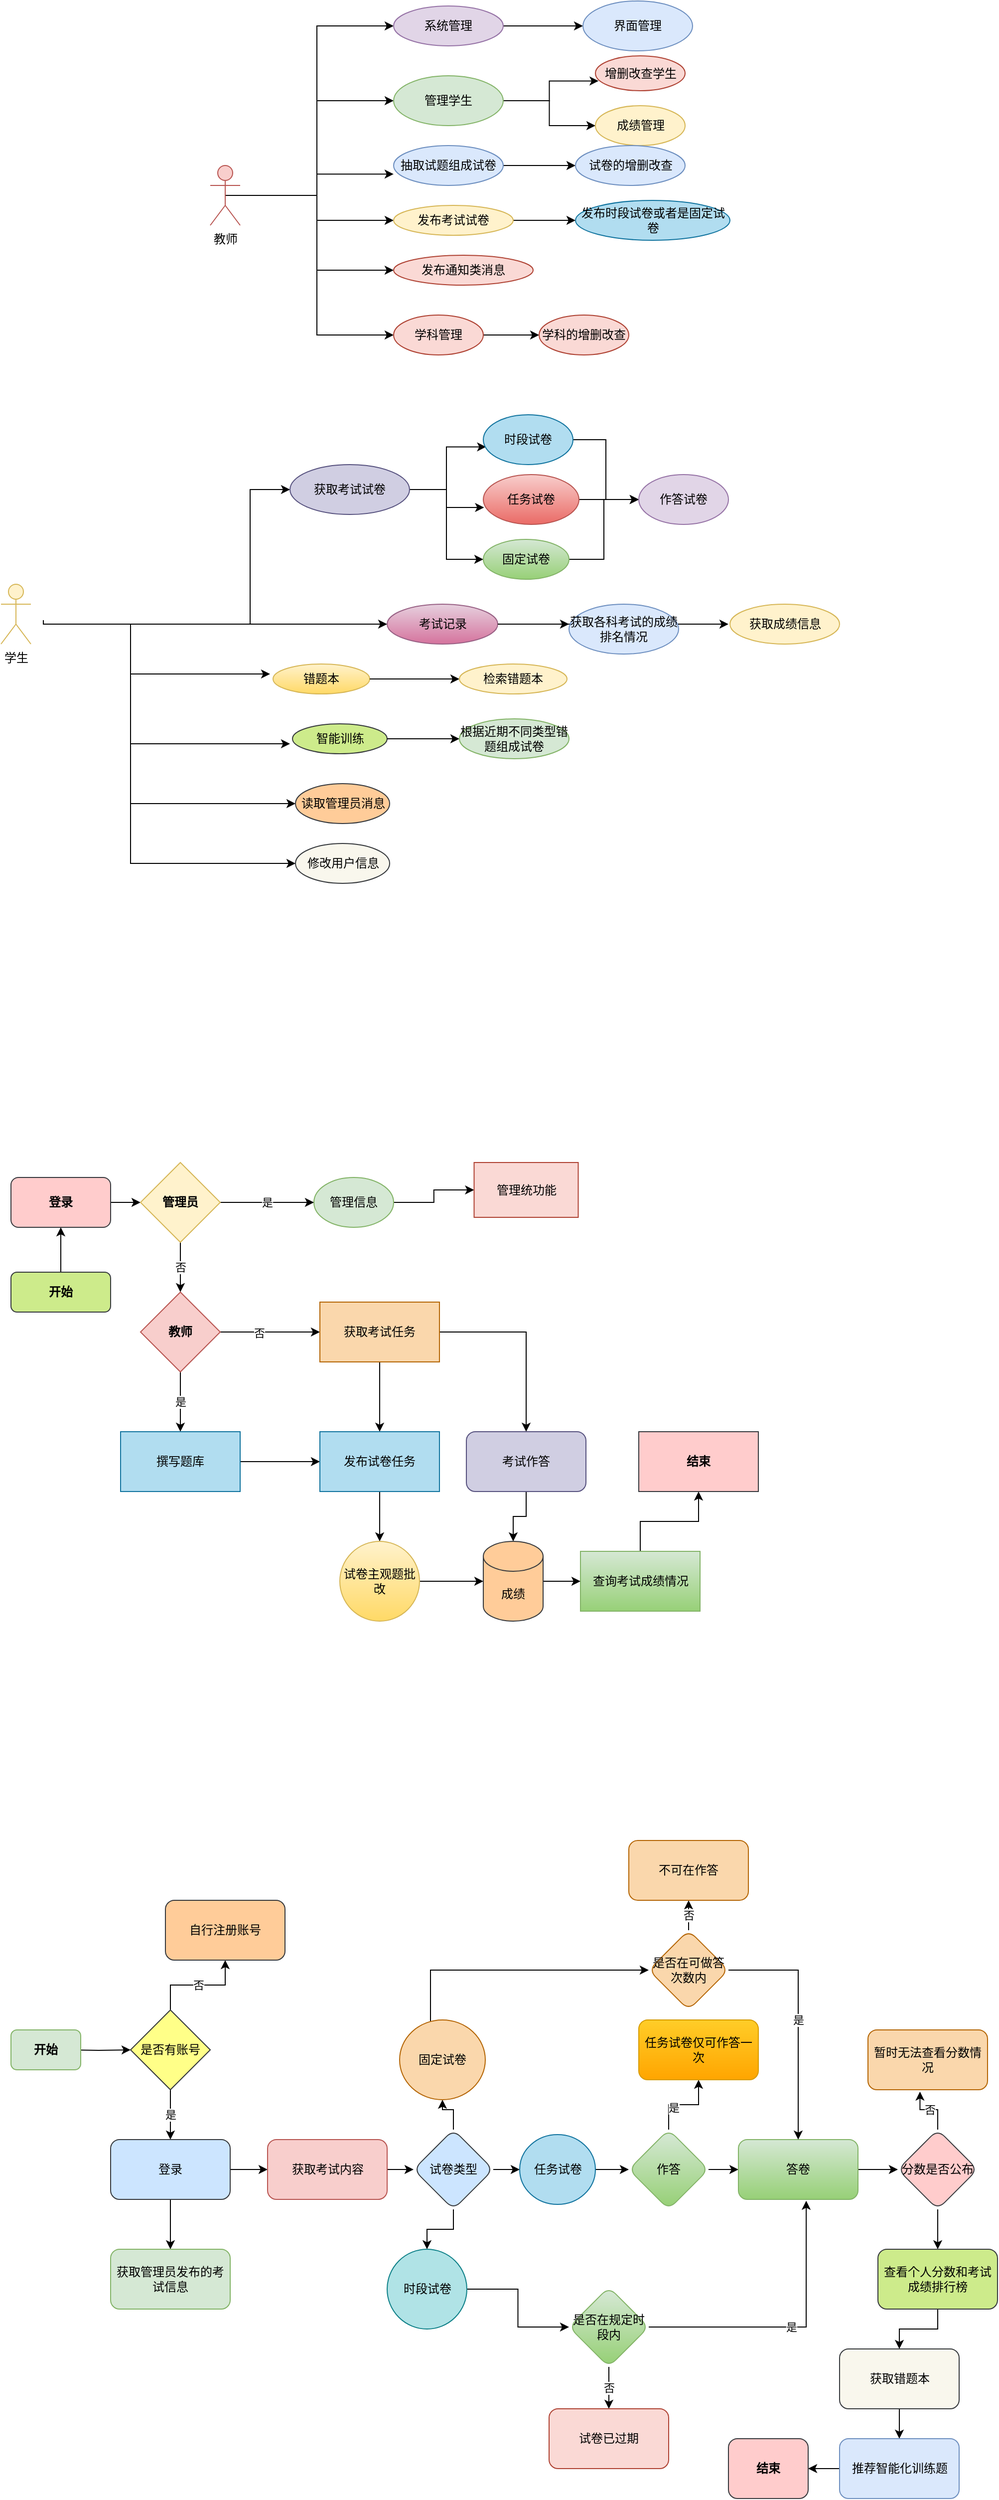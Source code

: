 <mxfile version="21.0.8" type="github">
  <diagram name="第 1 页" id="-xCAmt3GZVza_Lq7m_Li">
    <mxGraphModel dx="1235" dy="731" grid="1" gridSize="10" guides="1" tooltips="1" connect="1" arrows="1" fold="1" page="1" pageScale="1" pageWidth="827" pageHeight="1169" math="0" shadow="0">
      <root>
        <mxCell id="0" />
        <mxCell id="1" parent="0" />
        <mxCell id="wJusNzU9xoTJ1JT3j_27-7" style="edgeStyle=orthogonalEdgeStyle;rounded=0;orthogonalLoop=1;jettySize=auto;html=1;exitX=0.5;exitY=0.5;exitDx=0;exitDy=0;exitPerimeter=0;entryX=0;entryY=0.5;entryDx=0;entryDy=0;" parent="1" source="wJusNzU9xoTJ1JT3j_27-1" target="wJusNzU9xoTJ1JT3j_27-6" edge="1">
          <mxGeometry relative="1" as="geometry" />
        </mxCell>
        <mxCell id="wJusNzU9xoTJ1JT3j_27-9" style="edgeStyle=orthogonalEdgeStyle;rounded=0;orthogonalLoop=1;jettySize=auto;html=1;exitX=0.5;exitY=0.5;exitDx=0;exitDy=0;exitPerimeter=0;entryX=0;entryY=0.715;entryDx=0;entryDy=0;entryPerimeter=0;" parent="1" source="wJusNzU9xoTJ1JT3j_27-1" target="wJusNzU9xoTJ1JT3j_27-8" edge="1">
          <mxGeometry relative="1" as="geometry" />
        </mxCell>
        <mxCell id="wJusNzU9xoTJ1JT3j_27-11" style="edgeStyle=orthogonalEdgeStyle;rounded=0;orthogonalLoop=1;jettySize=auto;html=1;exitX=0.5;exitY=0.5;exitDx=0;exitDy=0;exitPerimeter=0;" parent="1" source="wJusNzU9xoTJ1JT3j_27-1" target="wJusNzU9xoTJ1JT3j_27-10" edge="1">
          <mxGeometry relative="1" as="geometry" />
        </mxCell>
        <mxCell id="wJusNzU9xoTJ1JT3j_27-13" style="edgeStyle=orthogonalEdgeStyle;rounded=0;orthogonalLoop=1;jettySize=auto;html=1;exitX=0.5;exitY=0.5;exitDx=0;exitDy=0;exitPerimeter=0;entryX=0;entryY=0.5;entryDx=0;entryDy=0;" parent="1" source="wJusNzU9xoTJ1JT3j_27-1" target="wJusNzU9xoTJ1JT3j_27-12" edge="1">
          <mxGeometry relative="1" as="geometry" />
        </mxCell>
        <mxCell id="wJusNzU9xoTJ1JT3j_27-24" style="edgeStyle=orthogonalEdgeStyle;rounded=0;orthogonalLoop=1;jettySize=auto;html=1;exitX=0.5;exitY=0.5;exitDx=0;exitDy=0;exitPerimeter=0;entryX=0;entryY=0.5;entryDx=0;entryDy=0;" parent="1" source="wJusNzU9xoTJ1JT3j_27-1" target="wJusNzU9xoTJ1JT3j_27-23" edge="1">
          <mxGeometry relative="1" as="geometry" />
        </mxCell>
        <mxCell id="wJusNzU9xoTJ1JT3j_27-29" style="edgeStyle=orthogonalEdgeStyle;rounded=0;orthogonalLoop=1;jettySize=auto;html=1;exitX=0.5;exitY=0.5;exitDx=0;exitDy=0;exitPerimeter=0;entryX=0;entryY=0.5;entryDx=0;entryDy=0;" parent="1" source="wJusNzU9xoTJ1JT3j_27-1" target="wJusNzU9xoTJ1JT3j_27-28" edge="1">
          <mxGeometry relative="1" as="geometry" />
        </mxCell>
        <mxCell id="wJusNzU9xoTJ1JT3j_27-1" value="教师" style="shape=umlActor;verticalLabelPosition=bottom;verticalAlign=top;html=1;outlineConnect=0;fillColor=#f8cecc;strokeColor=#b85450;" parent="1" vertex="1">
          <mxGeometry x="230" y="210" width="30" height="60" as="geometry" />
        </mxCell>
        <mxCell id="wJusNzU9xoTJ1JT3j_27-33" style="edgeStyle=orthogonalEdgeStyle;rounded=0;orthogonalLoop=1;jettySize=auto;html=1;exitX=0.75;exitY=0.1;exitDx=0;exitDy=0;exitPerimeter=0;" parent="1" target="wJusNzU9xoTJ1JT3j_27-32" edge="1">
          <mxGeometry relative="1" as="geometry">
            <mxPoint x="62.5" y="666" as="sourcePoint" />
            <Array as="points">
              <mxPoint x="63" y="670" />
              <mxPoint x="270" y="670" />
              <mxPoint x="270" y="535" />
            </Array>
          </mxGeometry>
        </mxCell>
        <mxCell id="wJusNzU9xoTJ1JT3j_27-47" style="edgeStyle=orthogonalEdgeStyle;rounded=0;orthogonalLoop=1;jettySize=auto;html=1;exitX=0.75;exitY=0.1;exitDx=0;exitDy=0;exitPerimeter=0;entryX=0;entryY=0.5;entryDx=0;entryDy=0;" parent="1" target="wJusNzU9xoTJ1JT3j_27-46" edge="1">
          <mxGeometry relative="1" as="geometry">
            <Array as="points">
              <mxPoint x="63" y="670" />
              <mxPoint x="150" y="670" />
              <mxPoint x="150" y="850" />
            </Array>
            <mxPoint x="62.5" y="666" as="sourcePoint" />
          </mxGeometry>
        </mxCell>
        <mxCell id="wJusNzU9xoTJ1JT3j_27-17" style="edgeStyle=orthogonalEdgeStyle;rounded=0;orthogonalLoop=1;jettySize=auto;html=1;exitX=1;exitY=0.5;exitDx=0;exitDy=0;" parent="1" source="wJusNzU9xoTJ1JT3j_27-6" target="wJusNzU9xoTJ1JT3j_27-16" edge="1">
          <mxGeometry relative="1" as="geometry" />
        </mxCell>
        <mxCell id="wJusNzU9xoTJ1JT3j_27-19" style="edgeStyle=orthogonalEdgeStyle;rounded=0;orthogonalLoop=1;jettySize=auto;html=1;exitX=1;exitY=0.5;exitDx=0;exitDy=0;entryX=0.035;entryY=0.72;entryDx=0;entryDy=0;entryPerimeter=0;" parent="1" source="wJusNzU9xoTJ1JT3j_27-6" target="wJusNzU9xoTJ1JT3j_27-18" edge="1">
          <mxGeometry relative="1" as="geometry" />
        </mxCell>
        <mxCell id="wJusNzU9xoTJ1JT3j_27-6" value="管理学生" style="ellipse;whiteSpace=wrap;html=1;fillColor=#d5e8d4;strokeColor=#82b366;" parent="1" vertex="1">
          <mxGeometry x="414" y="120" width="110" height="50" as="geometry" />
        </mxCell>
        <mxCell id="wJusNzU9xoTJ1JT3j_27-27" style="edgeStyle=orthogonalEdgeStyle;rounded=0;orthogonalLoop=1;jettySize=auto;html=1;exitX=1;exitY=0.5;exitDx=0;exitDy=0;entryX=0;entryY=0.5;entryDx=0;entryDy=0;" parent="1" source="wJusNzU9xoTJ1JT3j_27-8" target="wJusNzU9xoTJ1JT3j_27-26" edge="1">
          <mxGeometry relative="1" as="geometry" />
        </mxCell>
        <mxCell id="wJusNzU9xoTJ1JT3j_27-8" value="抽取试题组成试卷" style="ellipse;whiteSpace=wrap;html=1;fillColor=#dae8fc;strokeColor=#6c8ebf;" parent="1" vertex="1">
          <mxGeometry x="414" y="190" width="110" height="40" as="geometry" />
        </mxCell>
        <mxCell id="wJusNzU9xoTJ1JT3j_27-22" style="edgeStyle=orthogonalEdgeStyle;rounded=0;orthogonalLoop=1;jettySize=auto;html=1;exitX=1;exitY=0.5;exitDx=0;exitDy=0;" parent="1" source="wJusNzU9xoTJ1JT3j_27-10" target="wJusNzU9xoTJ1JT3j_27-21" edge="1">
          <mxGeometry relative="1" as="geometry" />
        </mxCell>
        <mxCell id="wJusNzU9xoTJ1JT3j_27-10" value="发布考试试卷" style="ellipse;whiteSpace=wrap;html=1;fillColor=#fff2cc;strokeColor=#d6b656;" parent="1" vertex="1">
          <mxGeometry x="414" y="250" width="120" height="30" as="geometry" />
        </mxCell>
        <mxCell id="wJusNzU9xoTJ1JT3j_27-15" style="edgeStyle=orthogonalEdgeStyle;rounded=0;orthogonalLoop=1;jettySize=auto;html=1;exitX=1;exitY=0.5;exitDx=0;exitDy=0;entryX=0;entryY=0.5;entryDx=0;entryDy=0;" parent="1" source="wJusNzU9xoTJ1JT3j_27-12" target="wJusNzU9xoTJ1JT3j_27-14" edge="1">
          <mxGeometry relative="1" as="geometry" />
        </mxCell>
        <mxCell id="wJusNzU9xoTJ1JT3j_27-12" value="系统管理" style="ellipse;whiteSpace=wrap;html=1;fillColor=#e1d5e7;strokeColor=#9673a6;" parent="1" vertex="1">
          <mxGeometry x="414" y="50" width="110" height="40" as="geometry" />
        </mxCell>
        <mxCell id="wJusNzU9xoTJ1JT3j_27-14" value="界面管理" style="ellipse;whiteSpace=wrap;html=1;fillColor=#dae8fc;strokeColor=#6c8ebf;" parent="1" vertex="1">
          <mxGeometry x="604" y="45" width="110" height="50" as="geometry" />
        </mxCell>
        <mxCell id="wJusNzU9xoTJ1JT3j_27-16" value="成绩管理" style="ellipse;whiteSpace=wrap;html=1;fillColor=#fff2cc;strokeColor=#d6b656;" parent="1" vertex="1">
          <mxGeometry x="616.5" y="150" width="90" height="40" as="geometry" />
        </mxCell>
        <mxCell id="wJusNzU9xoTJ1JT3j_27-18" value="增删改查学生" style="ellipse;whiteSpace=wrap;html=1;fillColor=#fad9d5;strokeColor=#ae4132;" parent="1" vertex="1">
          <mxGeometry x="616.5" y="100" width="90" height="35" as="geometry" />
        </mxCell>
        <mxCell id="wJusNzU9xoTJ1JT3j_27-21" value="发布时段试卷或者是固定试卷" style="ellipse;whiteSpace=wrap;html=1;fillColor=#b1ddf0;strokeColor=#10739e;" parent="1" vertex="1">
          <mxGeometry x="596.5" y="245" width="155" height="40" as="geometry" />
        </mxCell>
        <mxCell id="wJusNzU9xoTJ1JT3j_27-23" value="发布通知类消息" style="ellipse;whiteSpace=wrap;html=1;fillColor=#fad9d5;strokeColor=#ae4132;" parent="1" vertex="1">
          <mxGeometry x="414" y="300" width="140" height="30" as="geometry" />
        </mxCell>
        <mxCell id="wJusNzU9xoTJ1JT3j_27-26" value="试卷的增删改查" style="ellipse;whiteSpace=wrap;html=1;fillColor=#dae8fc;strokeColor=#6c8ebf;" parent="1" vertex="1">
          <mxGeometry x="596.5" y="190" width="110" height="40" as="geometry" />
        </mxCell>
        <mxCell id="wJusNzU9xoTJ1JT3j_27-31" style="edgeStyle=orthogonalEdgeStyle;rounded=0;orthogonalLoop=1;jettySize=auto;html=1;exitX=1;exitY=0.5;exitDx=0;exitDy=0;entryX=0;entryY=0.5;entryDx=0;entryDy=0;" parent="1" source="wJusNzU9xoTJ1JT3j_27-28" target="wJusNzU9xoTJ1JT3j_27-30" edge="1">
          <mxGeometry relative="1" as="geometry" />
        </mxCell>
        <mxCell id="wJusNzU9xoTJ1JT3j_27-28" value="学科管理" style="ellipse;whiteSpace=wrap;html=1;fillColor=#fad9d5;strokeColor=#ae4132;" parent="1" vertex="1">
          <mxGeometry x="414" y="360" width="90" height="40" as="geometry" />
        </mxCell>
        <mxCell id="wJusNzU9xoTJ1JT3j_27-30" value="学科的增删改查" style="ellipse;whiteSpace=wrap;html=1;fillColor=#fad9d5;strokeColor=#ae4132;" parent="1" vertex="1">
          <mxGeometry x="560" y="360" width="90" height="40" as="geometry" />
        </mxCell>
        <mxCell id="R-f7AeW5xme-kYgzX9g4-16" style="edgeStyle=orthogonalEdgeStyle;rounded=0;orthogonalLoop=1;jettySize=auto;html=1;exitX=1;exitY=0.5;exitDx=0;exitDy=0;entryX=0.031;entryY=0.644;entryDx=0;entryDy=0;entryPerimeter=0;" parent="1" source="wJusNzU9xoTJ1JT3j_27-32" target="wJusNzU9xoTJ1JT3j_27-35" edge="1">
          <mxGeometry relative="1" as="geometry" />
        </mxCell>
        <mxCell id="R-f7AeW5xme-kYgzX9g4-17" style="edgeStyle=orthogonalEdgeStyle;rounded=0;orthogonalLoop=1;jettySize=auto;html=1;exitX=1;exitY=0.5;exitDx=0;exitDy=0;entryX=0.008;entryY=0.66;entryDx=0;entryDy=0;entryPerimeter=0;" parent="1" source="wJusNzU9xoTJ1JT3j_27-32" target="wJusNzU9xoTJ1JT3j_27-38" edge="1">
          <mxGeometry relative="1" as="geometry" />
        </mxCell>
        <mxCell id="R-f7AeW5xme-kYgzX9g4-18" style="edgeStyle=orthogonalEdgeStyle;rounded=0;orthogonalLoop=1;jettySize=auto;html=1;exitX=1;exitY=0.5;exitDx=0;exitDy=0;entryX=0;entryY=0.5;entryDx=0;entryDy=0;" parent="1" source="wJusNzU9xoTJ1JT3j_27-32" target="wJusNzU9xoTJ1JT3j_27-37" edge="1">
          <mxGeometry relative="1" as="geometry" />
        </mxCell>
        <mxCell id="wJusNzU9xoTJ1JT3j_27-32" value="获取考试试卷" style="ellipse;whiteSpace=wrap;html=1;fillColor=#d0cee2;strokeColor=#56517e;" parent="1" vertex="1">
          <mxGeometry x="310" y="510" width="120" height="50" as="geometry" />
        </mxCell>
        <mxCell id="R-f7AeW5xme-kYgzX9g4-20" style="edgeStyle=orthogonalEdgeStyle;rounded=0;orthogonalLoop=1;jettySize=auto;html=1;exitX=1;exitY=0.5;exitDx=0;exitDy=0;entryX=0;entryY=0.5;entryDx=0;entryDy=0;" parent="1" source="wJusNzU9xoTJ1JT3j_27-35" target="R-f7AeW5xme-kYgzX9g4-19" edge="1">
          <mxGeometry relative="1" as="geometry" />
        </mxCell>
        <mxCell id="wJusNzU9xoTJ1JT3j_27-35" value="时段试卷" style="ellipse;whiteSpace=wrap;html=1;fillColor=#b1ddf0;strokeColor=#10739e;" parent="1" vertex="1">
          <mxGeometry x="504" y="460" width="90" height="50" as="geometry" />
        </mxCell>
        <mxCell id="R-f7AeW5xme-kYgzX9g4-22" style="edgeStyle=orthogonalEdgeStyle;rounded=0;orthogonalLoop=1;jettySize=auto;html=1;exitX=1;exitY=0.5;exitDx=0;exitDy=0;entryX=0;entryY=0.5;entryDx=0;entryDy=0;" parent="1" source="wJusNzU9xoTJ1JT3j_27-37" target="R-f7AeW5xme-kYgzX9g4-19" edge="1">
          <mxGeometry relative="1" as="geometry" />
        </mxCell>
        <mxCell id="wJusNzU9xoTJ1JT3j_27-37" value="固定试卷" style="ellipse;whiteSpace=wrap;html=1;fillColor=#d5e8d4;gradientColor=#97d077;strokeColor=#82b366;" parent="1" vertex="1">
          <mxGeometry x="504" y="585" width="86" height="40" as="geometry" />
        </mxCell>
        <mxCell id="R-f7AeW5xme-kYgzX9g4-21" style="edgeStyle=orthogonalEdgeStyle;rounded=0;orthogonalLoop=1;jettySize=auto;html=1;exitX=1;exitY=0.5;exitDx=0;exitDy=0;entryX=0;entryY=0.5;entryDx=0;entryDy=0;" parent="1" source="wJusNzU9xoTJ1JT3j_27-38" target="R-f7AeW5xme-kYgzX9g4-19" edge="1">
          <mxGeometry relative="1" as="geometry" />
        </mxCell>
        <mxCell id="wJusNzU9xoTJ1JT3j_27-38" value="任务试卷" style="ellipse;whiteSpace=wrap;html=1;fillColor=#f8cecc;gradientColor=#ea6b66;strokeColor=#b85450;" parent="1" vertex="1">
          <mxGeometry x="504" y="520" width="96" height="50" as="geometry" />
        </mxCell>
        <mxCell id="R-f7AeW5xme-kYgzX9g4-23" style="edgeStyle=orthogonalEdgeStyle;rounded=0;orthogonalLoop=1;jettySize=auto;html=1;exitX=1;exitY=0.5;exitDx=0;exitDy=0;" parent="1" source="wJusNzU9xoTJ1JT3j_27-40" edge="1">
          <mxGeometry relative="1" as="geometry">
            <mxPoint x="750" y="670" as="targetPoint" />
          </mxGeometry>
        </mxCell>
        <mxCell id="wJusNzU9xoTJ1JT3j_27-40" value="考试记录" style="ellipse;whiteSpace=wrap;html=1;fillColor=#e6d0de;gradientColor=#d5739d;strokeColor=#996185;" parent="1" vertex="1">
          <mxGeometry x="407.5" y="650" width="111" height="40" as="geometry" />
        </mxCell>
        <mxCell id="wJusNzU9xoTJ1JT3j_27-42" value="错题本" style="ellipse;whiteSpace=wrap;html=1;fillColor=#fff2cc;gradientColor=#ffd966;strokeColor=#d6b656;" parent="1" vertex="1">
          <mxGeometry x="293" y="710" width="97" height="30" as="geometry" />
        </mxCell>
        <mxCell id="wJusNzU9xoTJ1JT3j_27-44" value="智能训练" style="ellipse;whiteSpace=wrap;html=1;fillColor=#cdeb8b;strokeColor=#36393d;" parent="1" vertex="1">
          <mxGeometry x="312.5" y="770" width="95" height="30" as="geometry" />
        </mxCell>
        <mxCell id="wJusNzU9xoTJ1JT3j_27-46" value="读取管理员消息" style="ellipse;whiteSpace=wrap;html=1;fillColor=#ffcc99;strokeColor=#36393d;" parent="1" vertex="1">
          <mxGeometry x="315.5" y="830" width="94.5" height="40" as="geometry" />
        </mxCell>
        <mxCell id="wJusNzU9xoTJ1JT3j_27-48" value="修改用户信息" style="ellipse;whiteSpace=wrap;html=1;fillColor=#f9f7ed;strokeColor=#36393d;" parent="1" vertex="1">
          <mxGeometry x="315.5" y="890" width="94.5" height="40" as="geometry" />
        </mxCell>
        <mxCell id="R-f7AeW5xme-kYgzX9g4-1" value="学生" style="shape=umlActor;verticalLabelPosition=bottom;verticalAlign=top;html=1;outlineConnect=0;fillColor=#fff2cc;strokeColor=#d6b656;" parent="1" vertex="1">
          <mxGeometry x="20" y="630" width="30" height="60" as="geometry" />
        </mxCell>
        <mxCell id="R-f7AeW5xme-kYgzX9g4-5" value="" style="endArrow=classic;html=1;rounded=0;entryX=0;entryY=0.5;entryDx=0;entryDy=0;" parent="1" target="wJusNzU9xoTJ1JT3j_27-40" edge="1">
          <mxGeometry width="50" height="50" relative="1" as="geometry">
            <mxPoint x="370" y="670" as="sourcePoint" />
            <mxPoint x="410" y="680" as="targetPoint" />
            <Array as="points">
              <mxPoint x="270" y="670" />
            </Array>
          </mxGeometry>
        </mxCell>
        <mxCell id="R-f7AeW5xme-kYgzX9g4-6" value="" style="endArrow=classic;html=1;rounded=0;entryX=0;entryY=0.5;entryDx=0;entryDy=0;" parent="1" target="wJusNzU9xoTJ1JT3j_27-48" edge="1">
          <mxGeometry width="50" height="50" relative="1" as="geometry">
            <mxPoint x="150" y="850" as="sourcePoint" />
            <mxPoint x="280" y="910" as="targetPoint" />
            <Array as="points">
              <mxPoint x="150" y="910" />
            </Array>
          </mxGeometry>
        </mxCell>
        <mxCell id="R-f7AeW5xme-kYgzX9g4-7" value="" style="endArrow=classic;html=1;rounded=0;" parent="1" edge="1">
          <mxGeometry width="50" height="50" relative="1" as="geometry">
            <mxPoint x="150" y="720" as="sourcePoint" />
            <mxPoint x="290" y="720" as="targetPoint" />
          </mxGeometry>
        </mxCell>
        <mxCell id="R-f7AeW5xme-kYgzX9g4-9" value="" style="endArrow=classic;html=1;rounded=0;" parent="1" edge="1">
          <mxGeometry width="50" height="50" relative="1" as="geometry">
            <mxPoint x="150" y="790" as="sourcePoint" />
            <mxPoint x="310" y="790" as="targetPoint" />
          </mxGeometry>
        </mxCell>
        <mxCell id="R-f7AeW5xme-kYgzX9g4-10" value="" style="endArrow=classic;html=1;rounded=0;exitX=1;exitY=0.5;exitDx=0;exitDy=0;" parent="1" source="wJusNzU9xoTJ1JT3j_27-40" edge="1">
          <mxGeometry width="50" height="50" relative="1" as="geometry">
            <mxPoint x="580" y="700" as="sourcePoint" />
            <mxPoint x="590" y="670" as="targetPoint" />
          </mxGeometry>
        </mxCell>
        <mxCell id="R-f7AeW5xme-kYgzX9g4-11" value="获取各科考试的成绩排名情况" style="ellipse;whiteSpace=wrap;html=1;fillColor=#dae8fc;strokeColor=#6c8ebf;" parent="1" vertex="1">
          <mxGeometry x="590" y="650" width="110" height="50" as="geometry" />
        </mxCell>
        <mxCell id="R-f7AeW5xme-kYgzX9g4-12" value="" style="endArrow=classic;html=1;rounded=0;exitX=1;exitY=0.5;exitDx=0;exitDy=0;" parent="1" source="wJusNzU9xoTJ1JT3j_27-42" edge="1">
          <mxGeometry width="50" height="50" relative="1" as="geometry">
            <mxPoint x="650" y="810" as="sourcePoint" />
            <mxPoint x="480" y="725" as="targetPoint" />
          </mxGeometry>
        </mxCell>
        <mxCell id="R-f7AeW5xme-kYgzX9g4-13" value="检索错题本" style="ellipse;whiteSpace=wrap;html=1;fillColor=#fff2cc;strokeColor=#d6b656;" parent="1" vertex="1">
          <mxGeometry x="480" y="710" width="108" height="30" as="geometry" />
        </mxCell>
        <mxCell id="R-f7AeW5xme-kYgzX9g4-14" value="" style="endArrow=classic;html=1;rounded=0;exitX=1;exitY=0.5;exitDx=0;exitDy=0;" parent="1" source="wJusNzU9xoTJ1JT3j_27-44" edge="1">
          <mxGeometry width="50" height="50" relative="1" as="geometry">
            <mxPoint x="440" y="830" as="sourcePoint" />
            <mxPoint x="480" y="785" as="targetPoint" />
          </mxGeometry>
        </mxCell>
        <mxCell id="R-f7AeW5xme-kYgzX9g4-15" value="根据近期不同类型错题组成试卷" style="ellipse;whiteSpace=wrap;html=1;fillColor=#d5e8d4;strokeColor=#82b366;" parent="1" vertex="1">
          <mxGeometry x="480" y="765" width="110" height="40" as="geometry" />
        </mxCell>
        <mxCell id="R-f7AeW5xme-kYgzX9g4-19" value="作答试卷" style="ellipse;whiteSpace=wrap;html=1;fillColor=#e1d5e7;strokeColor=#9673a6;" parent="1" vertex="1">
          <mxGeometry x="660" y="520" width="90" height="50" as="geometry" />
        </mxCell>
        <mxCell id="R-f7AeW5xme-kYgzX9g4-24" value="获取成绩信息" style="ellipse;whiteSpace=wrap;html=1;fillColor=#fff2cc;strokeColor=#d6b656;" parent="1" vertex="1">
          <mxGeometry x="751.5" y="650" width="110" height="40" as="geometry" />
        </mxCell>
        <mxCell id="R-f7AeW5xme-kYgzX9g4-28" style="edgeStyle=orthogonalEdgeStyle;rounded=0;orthogonalLoop=1;jettySize=auto;html=1;exitX=1;exitY=0.5;exitDx=0;exitDy=0;" parent="1" source="R-f7AeW5xme-kYgzX9g4-25" target="R-f7AeW5xme-kYgzX9g4-27" edge="1">
          <mxGeometry relative="1" as="geometry" />
        </mxCell>
        <mxCell id="R-f7AeW5xme-kYgzX9g4-25" value="&lt;b&gt;登录&lt;/b&gt;" style="rounded=1;whiteSpace=wrap;html=1;fillColor=#ffcccc;strokeColor=#36393d;" parent="1" vertex="1">
          <mxGeometry x="30" y="1225" width="100" height="50" as="geometry" />
        </mxCell>
        <mxCell id="R-f7AeW5xme-kYgzX9g4-37" value="" style="edgeStyle=orthogonalEdgeStyle;rounded=0;orthogonalLoop=1;jettySize=auto;html=1;" parent="1" source="R-f7AeW5xme-kYgzX9g4-26" target="R-f7AeW5xme-kYgzX9g4-36" edge="1">
          <mxGeometry relative="1" as="geometry" />
        </mxCell>
        <mxCell id="R-f7AeW5xme-kYgzX9g4-26" value="管理信息" style="ellipse;whiteSpace=wrap;html=1;fillColor=#d5e8d4;strokeColor=#82b366;" parent="1" vertex="1">
          <mxGeometry x="334" y="1225" width="80" height="50" as="geometry" />
        </mxCell>
        <mxCell id="R-f7AeW5xme-kYgzX9g4-32" value="否" style="edgeStyle=orthogonalEdgeStyle;rounded=0;orthogonalLoop=1;jettySize=auto;html=1;" parent="1" source="R-f7AeW5xme-kYgzX9g4-27" target="R-f7AeW5xme-kYgzX9g4-31" edge="1">
          <mxGeometry relative="1" as="geometry" />
        </mxCell>
        <mxCell id="R-f7AeW5xme-kYgzX9g4-35" value="是" style="edgeStyle=orthogonalEdgeStyle;rounded=0;orthogonalLoop=1;jettySize=auto;html=1;exitX=1;exitY=0.5;exitDx=0;exitDy=0;entryX=0;entryY=0.5;entryDx=0;entryDy=0;" parent="1" source="R-f7AeW5xme-kYgzX9g4-27" target="R-f7AeW5xme-kYgzX9g4-26" edge="1">
          <mxGeometry relative="1" as="geometry" />
        </mxCell>
        <mxCell id="R-f7AeW5xme-kYgzX9g4-27" value="&lt;b&gt;管理员&lt;/b&gt;" style="rhombus;whiteSpace=wrap;html=1;fillColor=#fff2cc;strokeColor=#d6b656;" parent="1" vertex="1">
          <mxGeometry x="160" y="1210" width="80" height="80" as="geometry" />
        </mxCell>
        <mxCell id="R-f7AeW5xme-kYgzX9g4-34" value="" style="edgeStyle=orthogonalEdgeStyle;rounded=0;orthogonalLoop=1;jettySize=auto;html=1;entryX=0;entryY=0.5;entryDx=0;entryDy=0;" parent="1" source="R-f7AeW5xme-kYgzX9g4-31" target="R-f7AeW5xme-kYgzX9g4-41" edge="1">
          <mxGeometry relative="1" as="geometry">
            <mxPoint x="320" y="1410" as="targetPoint" />
          </mxGeometry>
        </mxCell>
        <mxCell id="R-f7AeW5xme-kYgzX9g4-38" value="否" style="edgeLabel;html=1;align=center;verticalAlign=middle;resizable=0;points=[];" parent="R-f7AeW5xme-kYgzX9g4-34" vertex="1" connectable="0">
          <mxGeometry x="-0.235" y="-1" relative="1" as="geometry">
            <mxPoint as="offset" />
          </mxGeometry>
        </mxCell>
        <mxCell id="R-f7AeW5xme-kYgzX9g4-40" value="是" style="edgeStyle=orthogonalEdgeStyle;rounded=0;orthogonalLoop=1;jettySize=auto;html=1;" parent="1" source="R-f7AeW5xme-kYgzX9g4-31" target="R-f7AeW5xme-kYgzX9g4-39" edge="1">
          <mxGeometry relative="1" as="geometry" />
        </mxCell>
        <mxCell id="R-f7AeW5xme-kYgzX9g4-31" value="&lt;b&gt;教师&lt;/b&gt;" style="rhombus;whiteSpace=wrap;html=1;fillColor=#f8cecc;strokeColor=#b85450;" parent="1" vertex="1">
          <mxGeometry x="160" y="1340" width="80" height="80" as="geometry" />
        </mxCell>
        <mxCell id="R-f7AeW5xme-kYgzX9g4-36" value="管理统功能" style="whiteSpace=wrap;html=1;fillColor=#fad9d5;strokeColor=#ae4132;" parent="1" vertex="1">
          <mxGeometry x="494.75" y="1210" width="104.5" height="55" as="geometry" />
        </mxCell>
        <mxCell id="R-f7AeW5xme-kYgzX9g4-45" value="" style="edgeStyle=orthogonalEdgeStyle;rounded=0;orthogonalLoop=1;jettySize=auto;html=1;" parent="1" source="R-f7AeW5xme-kYgzX9g4-39" target="R-f7AeW5xme-kYgzX9g4-44" edge="1">
          <mxGeometry relative="1" as="geometry" />
        </mxCell>
        <mxCell id="R-f7AeW5xme-kYgzX9g4-39" value="撰写题库" style="whiteSpace=wrap;html=1;fillColor=#b1ddf0;strokeColor=#10739e;" parent="1" vertex="1">
          <mxGeometry x="140" y="1480" width="120" height="60" as="geometry" />
        </mxCell>
        <mxCell id="R-f7AeW5xme-kYgzX9g4-46" style="edgeStyle=orthogonalEdgeStyle;rounded=0;orthogonalLoop=1;jettySize=auto;html=1;exitX=0.5;exitY=1;exitDx=0;exitDy=0;entryX=0.5;entryY=0;entryDx=0;entryDy=0;" parent="1" source="R-f7AeW5xme-kYgzX9g4-41" target="R-f7AeW5xme-kYgzX9g4-44" edge="1">
          <mxGeometry relative="1" as="geometry">
            <mxPoint x="350" y="1690" as="targetPoint" />
          </mxGeometry>
        </mxCell>
        <mxCell id="R-f7AeW5xme-kYgzX9g4-49" style="edgeStyle=orthogonalEdgeStyle;rounded=0;orthogonalLoop=1;jettySize=auto;html=1;exitX=1;exitY=0.5;exitDx=0;exitDy=0;entryX=0.5;entryY=0;entryDx=0;entryDy=0;" parent="1" source="R-f7AeW5xme-kYgzX9g4-41" target="R-f7AeW5xme-kYgzX9g4-48" edge="1">
          <mxGeometry relative="1" as="geometry" />
        </mxCell>
        <mxCell id="R-f7AeW5xme-kYgzX9g4-41" value="获取考试任务" style="rounded=0;whiteSpace=wrap;html=1;fillColor=#fad7ac;strokeColor=#b46504;" parent="1" vertex="1">
          <mxGeometry x="340" y="1350" width="120" height="60" as="geometry" />
        </mxCell>
        <mxCell id="3FXvA2bf4K6OVrV32_PR-7" value="" style="edgeStyle=orthogonalEdgeStyle;rounded=0;orthogonalLoop=1;jettySize=auto;html=1;" edge="1" parent="1" source="R-f7AeW5xme-kYgzX9g4-42" target="3FXvA2bf4K6OVrV32_PR-6">
          <mxGeometry relative="1" as="geometry" />
        </mxCell>
        <mxCell id="R-f7AeW5xme-kYgzX9g4-42" value="查询考试成绩情况" style="whiteSpace=wrap;html=1;fillColor=#d5e8d4;strokeColor=#82b366;rounded=0;gradientColor=#97d077;" parent="1" vertex="1">
          <mxGeometry x="601.5" y="1600" width="120" height="60" as="geometry" />
        </mxCell>
        <mxCell id="R-f7AeW5xme-kYgzX9g4-52" value="" style="edgeStyle=orthogonalEdgeStyle;rounded=0;orthogonalLoop=1;jettySize=auto;html=1;" parent="1" source="R-f7AeW5xme-kYgzX9g4-44" target="R-f7AeW5xme-kYgzX9g4-51" edge="1">
          <mxGeometry relative="1" as="geometry" />
        </mxCell>
        <mxCell id="R-f7AeW5xme-kYgzX9g4-44" value="发布试卷任务" style="whiteSpace=wrap;html=1;fillColor=#b1ddf0;strokeColor=#10739e;" parent="1" vertex="1">
          <mxGeometry x="340" y="1480" width="120" height="60" as="geometry" />
        </mxCell>
        <mxCell id="R-f7AeW5xme-kYgzX9g4-57" style="edgeStyle=orthogonalEdgeStyle;rounded=0;orthogonalLoop=1;jettySize=auto;html=1;exitX=0.5;exitY=1;exitDx=0;exitDy=0;" parent="1" source="R-f7AeW5xme-kYgzX9g4-48" target="R-f7AeW5xme-kYgzX9g4-53" edge="1">
          <mxGeometry relative="1" as="geometry" />
        </mxCell>
        <mxCell id="R-f7AeW5xme-kYgzX9g4-48" value="考试作答" style="rounded=1;whiteSpace=wrap;html=1;fillColor=#d0cee2;strokeColor=#56517e;" parent="1" vertex="1">
          <mxGeometry x="487" y="1480" width="120" height="60" as="geometry" />
        </mxCell>
        <mxCell id="R-f7AeW5xme-kYgzX9g4-54" style="edgeStyle=orthogonalEdgeStyle;rounded=0;orthogonalLoop=1;jettySize=auto;html=1;exitX=1;exitY=0.5;exitDx=0;exitDy=0;" parent="1" source="R-f7AeW5xme-kYgzX9g4-51" target="R-f7AeW5xme-kYgzX9g4-53" edge="1">
          <mxGeometry relative="1" as="geometry" />
        </mxCell>
        <mxCell id="R-f7AeW5xme-kYgzX9g4-51" value="试卷主观题批改" style="ellipse;whiteSpace=wrap;html=1;fillColor=#fff2cc;strokeColor=#d6b656;gradientColor=#ffd966;" parent="1" vertex="1">
          <mxGeometry x="360" y="1590" width="80" height="80" as="geometry" />
        </mxCell>
        <mxCell id="R-f7AeW5xme-kYgzX9g4-55" style="edgeStyle=orthogonalEdgeStyle;rounded=0;orthogonalLoop=1;jettySize=auto;html=1;exitX=1;exitY=0.5;exitDx=0;exitDy=0;exitPerimeter=0;" parent="1" source="R-f7AeW5xme-kYgzX9g4-53" target="R-f7AeW5xme-kYgzX9g4-42" edge="1">
          <mxGeometry relative="1" as="geometry" />
        </mxCell>
        <mxCell id="R-f7AeW5xme-kYgzX9g4-53" value="成绩" style="shape=cylinder3;whiteSpace=wrap;html=1;boundedLbl=1;backgroundOutline=1;size=15;fillColor=#ffcc99;strokeColor=#36393d;" parent="1" vertex="1">
          <mxGeometry x="504" y="1590" width="60" height="80" as="geometry" />
        </mxCell>
        <mxCell id="R-f7AeW5xme-kYgzX9g4-60" style="edgeStyle=orthogonalEdgeStyle;rounded=0;orthogonalLoop=1;jettySize=auto;html=1;exitX=0.5;exitY=0.5;exitDx=0;exitDy=0;exitPerimeter=0;entryX=0;entryY=0.5;entryDx=0;entryDy=0;" parent="1" target="R-f7AeW5xme-kYgzX9g4-59" edge="1">
          <mxGeometry relative="1" as="geometry">
            <mxPoint x="85" y="2100" as="sourcePoint" />
          </mxGeometry>
        </mxCell>
        <mxCell id="R-f7AeW5xme-kYgzX9g4-63" value="否" style="edgeStyle=orthogonalEdgeStyle;rounded=0;orthogonalLoop=1;jettySize=auto;html=1;exitX=0.5;exitY=0;exitDx=0;exitDy=0;entryX=0.5;entryY=1;entryDx=0;entryDy=0;" parent="1" source="R-f7AeW5xme-kYgzX9g4-59" target="R-f7AeW5xme-kYgzX9g4-61" edge="1">
          <mxGeometry relative="1" as="geometry" />
        </mxCell>
        <mxCell id="R-f7AeW5xme-kYgzX9g4-65" value="是" style="edgeStyle=orthogonalEdgeStyle;rounded=0;orthogonalLoop=1;jettySize=auto;html=1;" parent="1" source="R-f7AeW5xme-kYgzX9g4-59" target="R-f7AeW5xme-kYgzX9g4-64" edge="1">
          <mxGeometry relative="1" as="geometry" />
        </mxCell>
        <mxCell id="R-f7AeW5xme-kYgzX9g4-59" value="是否有账号" style="rhombus;whiteSpace=wrap;html=1;fillColor=#ffff88;strokeColor=#36393d;" parent="1" vertex="1">
          <mxGeometry x="150" y="2060" width="80" height="80" as="geometry" />
        </mxCell>
        <mxCell id="R-f7AeW5xme-kYgzX9g4-61" value="自行注册账号" style="rounded=1;whiteSpace=wrap;html=1;fillColor=#ffcc99;strokeColor=#36393d;" parent="1" vertex="1">
          <mxGeometry x="185" y="1950" width="120" height="60" as="geometry" />
        </mxCell>
        <mxCell id="R-f7AeW5xme-kYgzX9g4-67" value="" style="edgeStyle=orthogonalEdgeStyle;rounded=0;orthogonalLoop=1;jettySize=auto;html=1;" parent="1" source="R-f7AeW5xme-kYgzX9g4-64" target="R-f7AeW5xme-kYgzX9g4-66" edge="1">
          <mxGeometry relative="1" as="geometry" />
        </mxCell>
        <mxCell id="R-f7AeW5xme-kYgzX9g4-69" value="" style="edgeStyle=orthogonalEdgeStyle;rounded=0;orthogonalLoop=1;jettySize=auto;html=1;" parent="1" source="R-f7AeW5xme-kYgzX9g4-64" target="R-f7AeW5xme-kYgzX9g4-68" edge="1">
          <mxGeometry relative="1" as="geometry" />
        </mxCell>
        <mxCell id="R-f7AeW5xme-kYgzX9g4-64" value="登录" style="rounded=1;whiteSpace=wrap;html=1;fillColor=#cce5ff;strokeColor=#36393d;" parent="1" vertex="1">
          <mxGeometry x="130" y="2190" width="120" height="60" as="geometry" />
        </mxCell>
        <mxCell id="R-f7AeW5xme-kYgzX9g4-71" value="" style="edgeStyle=orthogonalEdgeStyle;rounded=0;orthogonalLoop=1;jettySize=auto;html=1;" parent="1" source="R-f7AeW5xme-kYgzX9g4-66" target="R-f7AeW5xme-kYgzX9g4-70" edge="1">
          <mxGeometry relative="1" as="geometry" />
        </mxCell>
        <mxCell id="R-f7AeW5xme-kYgzX9g4-66" value="获取考试内容" style="rounded=1;whiteSpace=wrap;html=1;fillColor=#f8cecc;strokeColor=#b85450;" parent="1" vertex="1">
          <mxGeometry x="287.5" y="2190" width="120" height="60" as="geometry" />
        </mxCell>
        <mxCell id="R-f7AeW5xme-kYgzX9g4-68" value="获取管理员发布的考试信息" style="rounded=1;whiteSpace=wrap;html=1;fillColor=#d5e8d4;strokeColor=#82b366;" parent="1" vertex="1">
          <mxGeometry x="130" y="2300" width="120" height="60" as="geometry" />
        </mxCell>
        <mxCell id="R-f7AeW5xme-kYgzX9g4-73" value="" style="edgeStyle=orthogonalEdgeStyle;rounded=0;orthogonalLoop=1;jettySize=auto;html=1;" parent="1" source="R-f7AeW5xme-kYgzX9g4-70" target="R-f7AeW5xme-kYgzX9g4-72" edge="1">
          <mxGeometry relative="1" as="geometry" />
        </mxCell>
        <mxCell id="R-f7AeW5xme-kYgzX9g4-75" value="" style="edgeStyle=orthogonalEdgeStyle;rounded=0;orthogonalLoop=1;jettySize=auto;html=1;" parent="1" source="R-f7AeW5xme-kYgzX9g4-70" target="R-f7AeW5xme-kYgzX9g4-74" edge="1">
          <mxGeometry relative="1" as="geometry" />
        </mxCell>
        <mxCell id="R-f7AeW5xme-kYgzX9g4-77" value="" style="edgeStyle=orthogonalEdgeStyle;rounded=0;orthogonalLoop=1;jettySize=auto;html=1;" parent="1" source="R-f7AeW5xme-kYgzX9g4-70" target="R-f7AeW5xme-kYgzX9g4-76" edge="1">
          <mxGeometry relative="1" as="geometry" />
        </mxCell>
        <mxCell id="R-f7AeW5xme-kYgzX9g4-70" value="试卷类型" style="rhombus;whiteSpace=wrap;html=1;fillColor=#cce5ff;strokeColor=#36393d;rounded=1;" parent="1" vertex="1">
          <mxGeometry x="434" y="2180" width="80" height="80" as="geometry" />
        </mxCell>
        <mxCell id="R-f7AeW5xme-kYgzX9g4-86" value="" style="edgeStyle=orthogonalEdgeStyle;rounded=0;orthogonalLoop=1;jettySize=auto;html=1;" parent="1" source="R-f7AeW5xme-kYgzX9g4-72" target="R-f7AeW5xme-kYgzX9g4-85" edge="1">
          <mxGeometry relative="1" as="geometry">
            <Array as="points">
              <mxPoint x="451" y="2020" />
            </Array>
          </mxGeometry>
        </mxCell>
        <mxCell id="R-f7AeW5xme-kYgzX9g4-72" value="固定试卷" style="ellipse;whiteSpace=wrap;html=1;fillColor=#fad7ac;strokeColor=#b46504;rounded=1;" parent="1" vertex="1">
          <mxGeometry x="420" y="2070" width="86" height="80" as="geometry" />
        </mxCell>
        <mxCell id="R-f7AeW5xme-kYgzX9g4-79" value="" style="edgeStyle=orthogonalEdgeStyle;rounded=0;orthogonalLoop=1;jettySize=auto;html=1;" parent="1" source="R-f7AeW5xme-kYgzX9g4-74" target="R-f7AeW5xme-kYgzX9g4-78" edge="1">
          <mxGeometry relative="1" as="geometry" />
        </mxCell>
        <mxCell id="R-f7AeW5xme-kYgzX9g4-74" value="任务试卷" style="ellipse;whiteSpace=wrap;html=1;fillColor=#b1ddf0;strokeColor=#10739e;rounded=1;" parent="1" vertex="1">
          <mxGeometry x="540.5" y="2185" width="76" height="70" as="geometry" />
        </mxCell>
        <mxCell id="R-f7AeW5xme-kYgzX9g4-92" value="" style="edgeStyle=orthogonalEdgeStyle;rounded=0;orthogonalLoop=1;jettySize=auto;html=1;" parent="1" source="R-f7AeW5xme-kYgzX9g4-76" target="R-f7AeW5xme-kYgzX9g4-91" edge="1">
          <mxGeometry relative="1" as="geometry" />
        </mxCell>
        <mxCell id="R-f7AeW5xme-kYgzX9g4-76" value="时段试卷" style="ellipse;whiteSpace=wrap;html=1;fillColor=#b0e3e6;strokeColor=#0e8088;rounded=1;" parent="1" vertex="1">
          <mxGeometry x="407.5" y="2300" width="80" height="80" as="geometry" />
        </mxCell>
        <mxCell id="R-f7AeW5xme-kYgzX9g4-81" value="" style="edgeStyle=orthogonalEdgeStyle;rounded=0;orthogonalLoop=1;jettySize=auto;html=1;" parent="1" source="R-f7AeW5xme-kYgzX9g4-78" target="R-f7AeW5xme-kYgzX9g4-80" edge="1">
          <mxGeometry relative="1" as="geometry" />
        </mxCell>
        <mxCell id="R-f7AeW5xme-kYgzX9g4-82" value="是" style="edgeLabel;html=1;align=center;verticalAlign=middle;resizable=0;points=[];" parent="R-f7AeW5xme-kYgzX9g4-81" vertex="1" connectable="0">
          <mxGeometry x="-0.258" y="-3" relative="1" as="geometry">
            <mxPoint as="offset" />
          </mxGeometry>
        </mxCell>
        <mxCell id="R-f7AeW5xme-kYgzX9g4-84" value="" style="edgeStyle=orthogonalEdgeStyle;rounded=0;orthogonalLoop=1;jettySize=auto;html=1;" parent="1" source="R-f7AeW5xme-kYgzX9g4-78" target="R-f7AeW5xme-kYgzX9g4-83" edge="1">
          <mxGeometry relative="1" as="geometry" />
        </mxCell>
        <mxCell id="R-f7AeW5xme-kYgzX9g4-78" value="作答" style="rhombus;whiteSpace=wrap;html=1;fillColor=#d5e8d4;strokeColor=#82b366;rounded=1;gradientColor=#97d077;" parent="1" vertex="1">
          <mxGeometry x="650" y="2180" width="80" height="80" as="geometry" />
        </mxCell>
        <mxCell id="R-f7AeW5xme-kYgzX9g4-80" value="任务试卷仅可作答一次" style="whiteSpace=wrap;html=1;fillColor=#ffcd28;strokeColor=#d79b00;rounded=1;gradientColor=#ffa500;" parent="1" vertex="1">
          <mxGeometry x="660" y="2070" width="120" height="60" as="geometry" />
        </mxCell>
        <mxCell id="R-f7AeW5xme-kYgzX9g4-102" value="" style="edgeStyle=orthogonalEdgeStyle;rounded=0;orthogonalLoop=1;jettySize=auto;html=1;" parent="1" source="R-f7AeW5xme-kYgzX9g4-83" target="R-f7AeW5xme-kYgzX9g4-101" edge="1">
          <mxGeometry relative="1" as="geometry" />
        </mxCell>
        <mxCell id="R-f7AeW5xme-kYgzX9g4-83" value="答卷" style="whiteSpace=wrap;html=1;fillColor=#d5e8d4;strokeColor=#82b366;rounded=1;gradientColor=#97d077;" parent="1" vertex="1">
          <mxGeometry x="760" y="2190" width="120" height="60" as="geometry" />
        </mxCell>
        <mxCell id="R-f7AeW5xme-kYgzX9g4-89" value="否" style="edgeStyle=orthogonalEdgeStyle;rounded=0;orthogonalLoop=1;jettySize=auto;html=1;entryX=0.5;entryY=1;entryDx=0;entryDy=0;" parent="1" source="R-f7AeW5xme-kYgzX9g4-85" target="R-f7AeW5xme-kYgzX9g4-87" edge="1">
          <mxGeometry relative="1" as="geometry" />
        </mxCell>
        <mxCell id="R-f7AeW5xme-kYgzX9g4-90" value="是" style="edgeStyle=orthogonalEdgeStyle;rounded=0;orthogonalLoop=1;jettySize=auto;html=1;entryX=0.5;entryY=0;entryDx=0;entryDy=0;" parent="1" source="R-f7AeW5xme-kYgzX9g4-85" target="R-f7AeW5xme-kYgzX9g4-83" edge="1">
          <mxGeometry relative="1" as="geometry" />
        </mxCell>
        <mxCell id="R-f7AeW5xme-kYgzX9g4-85" value="是否在可做答次数内" style="rhombus;whiteSpace=wrap;html=1;fillColor=#fad7ac;strokeColor=#b46504;rounded=1;" parent="1" vertex="1">
          <mxGeometry x="670" y="1980" width="80" height="80" as="geometry" />
        </mxCell>
        <mxCell id="R-f7AeW5xme-kYgzX9g4-87" value="不可在作答" style="whiteSpace=wrap;html=1;fillColor=#fad7ac;strokeColor=#b46504;rounded=1;" parent="1" vertex="1">
          <mxGeometry x="650" y="1890" width="120" height="60" as="geometry" />
        </mxCell>
        <mxCell id="R-f7AeW5xme-kYgzX9g4-96" value="否" style="edgeStyle=orthogonalEdgeStyle;rounded=0;orthogonalLoop=1;jettySize=auto;html=1;exitX=0.5;exitY=1;exitDx=0;exitDy=0;" parent="1" source="R-f7AeW5xme-kYgzX9g4-91" target="R-f7AeW5xme-kYgzX9g4-93" edge="1">
          <mxGeometry relative="1" as="geometry" />
        </mxCell>
        <mxCell id="R-f7AeW5xme-kYgzX9g4-97" value="是" style="edgeStyle=orthogonalEdgeStyle;rounded=0;orthogonalLoop=1;jettySize=auto;html=1;entryX=0.567;entryY=1.023;entryDx=0;entryDy=0;entryPerimeter=0;" parent="1" source="R-f7AeW5xme-kYgzX9g4-91" target="R-f7AeW5xme-kYgzX9g4-83" edge="1">
          <mxGeometry relative="1" as="geometry" />
        </mxCell>
        <mxCell id="R-f7AeW5xme-kYgzX9g4-91" value="是否在规定时段内" style="rhombus;whiteSpace=wrap;html=1;fillColor=#d5e8d4;strokeColor=#82b366;rounded=1;gradientColor=#97d077;" parent="1" vertex="1">
          <mxGeometry x="590" y="2338" width="80" height="80" as="geometry" />
        </mxCell>
        <mxCell id="R-f7AeW5xme-kYgzX9g4-93" value="试卷已过期" style="whiteSpace=wrap;html=1;fillColor=#fad9d5;strokeColor=#ae4132;rounded=1;" parent="1" vertex="1">
          <mxGeometry x="570" y="2460" width="120" height="60" as="geometry" />
        </mxCell>
        <mxCell id="R-f7AeW5xme-kYgzX9g4-99" value="暂时无法查看分数情况" style="rounded=1;whiteSpace=wrap;html=1;fillColor=#fad7ac;strokeColor=#b46504;" parent="1" vertex="1">
          <mxGeometry x="890" y="2080" width="120" height="60" as="geometry" />
        </mxCell>
        <mxCell id="R-f7AeW5xme-kYgzX9g4-103" value="否" style="edgeStyle=orthogonalEdgeStyle;rounded=0;orthogonalLoop=1;jettySize=auto;html=1;exitX=0.5;exitY=0;exitDx=0;exitDy=0;entryX=0.435;entryY=1.031;entryDx=0;entryDy=0;entryPerimeter=0;" parent="1" source="R-f7AeW5xme-kYgzX9g4-101" target="R-f7AeW5xme-kYgzX9g4-99" edge="1">
          <mxGeometry relative="1" as="geometry" />
        </mxCell>
        <mxCell id="R-f7AeW5xme-kYgzX9g4-105" value="" style="edgeStyle=orthogonalEdgeStyle;rounded=0;orthogonalLoop=1;jettySize=auto;html=1;" parent="1" source="R-f7AeW5xme-kYgzX9g4-101" target="R-f7AeW5xme-kYgzX9g4-104" edge="1">
          <mxGeometry relative="1" as="geometry" />
        </mxCell>
        <mxCell id="R-f7AeW5xme-kYgzX9g4-101" value="分数是否公布" style="rhombus;whiteSpace=wrap;html=1;fillColor=#ffcccc;strokeColor=#36393d;rounded=1;" parent="1" vertex="1">
          <mxGeometry x="920" y="2180" width="80" height="80" as="geometry" />
        </mxCell>
        <mxCell id="R-f7AeW5xme-kYgzX9g4-107" value="" style="edgeStyle=orthogonalEdgeStyle;rounded=0;orthogonalLoop=1;jettySize=auto;html=1;" parent="1" source="R-f7AeW5xme-kYgzX9g4-104" target="R-f7AeW5xme-kYgzX9g4-106" edge="1">
          <mxGeometry relative="1" as="geometry" />
        </mxCell>
        <mxCell id="R-f7AeW5xme-kYgzX9g4-104" value="查看个人分数和考试成绩排行榜" style="whiteSpace=wrap;html=1;fillColor=#cdeb8b;strokeColor=#36393d;rounded=1;" parent="1" vertex="1">
          <mxGeometry x="900" y="2300" width="120" height="60" as="geometry" />
        </mxCell>
        <mxCell id="R-f7AeW5xme-kYgzX9g4-109" value="" style="edgeStyle=orthogonalEdgeStyle;rounded=0;orthogonalLoop=1;jettySize=auto;html=1;" parent="1" source="R-f7AeW5xme-kYgzX9g4-106" target="R-f7AeW5xme-kYgzX9g4-108" edge="1">
          <mxGeometry relative="1" as="geometry" />
        </mxCell>
        <mxCell id="R-f7AeW5xme-kYgzX9g4-106" value="获取错题本" style="whiteSpace=wrap;html=1;fillColor=#f9f7ed;strokeColor=#36393d;rounded=1;" parent="1" vertex="1">
          <mxGeometry x="861.5" y="2400" width="120" height="60" as="geometry" />
        </mxCell>
        <mxCell id="3FXvA2bf4K6OVrV32_PR-3" style="edgeStyle=orthogonalEdgeStyle;rounded=0;orthogonalLoop=1;jettySize=auto;html=1;exitX=0;exitY=0.5;exitDx=0;exitDy=0;entryX=1;entryY=0.5;entryDx=0;entryDy=0;" edge="1" parent="1" source="R-f7AeW5xme-kYgzX9g4-108" target="3FXvA2bf4K6OVrV32_PR-2">
          <mxGeometry relative="1" as="geometry" />
        </mxCell>
        <mxCell id="R-f7AeW5xme-kYgzX9g4-108" value="推荐智能化训练题" style="whiteSpace=wrap;html=1;fillColor=#dae8fc;strokeColor=#6c8ebf;rounded=1;" parent="1" vertex="1">
          <mxGeometry x="861.5" y="2490" width="120" height="60" as="geometry" />
        </mxCell>
        <mxCell id="3FXvA2bf4K6OVrV32_PR-1" value="&lt;b&gt;开始&lt;/b&gt;" style="rounded=1;whiteSpace=wrap;html=1;fillColor=#d5e8d4;strokeColor=#82b366;" vertex="1" parent="1">
          <mxGeometry x="30" y="2080" width="70" height="40" as="geometry" />
        </mxCell>
        <mxCell id="3FXvA2bf4K6OVrV32_PR-2" value="&lt;b&gt;结束&lt;/b&gt;" style="rounded=1;whiteSpace=wrap;html=1;fillColor=#ffcccc;strokeColor=#36393d;" vertex="1" parent="1">
          <mxGeometry x="750" y="2490" width="80" height="60" as="geometry" />
        </mxCell>
        <mxCell id="3FXvA2bf4K6OVrV32_PR-5" value="" style="edgeStyle=orthogonalEdgeStyle;rounded=0;orthogonalLoop=1;jettySize=auto;html=1;" edge="1" parent="1" source="3FXvA2bf4K6OVrV32_PR-4" target="R-f7AeW5xme-kYgzX9g4-25">
          <mxGeometry relative="1" as="geometry" />
        </mxCell>
        <mxCell id="3FXvA2bf4K6OVrV32_PR-4" value="&lt;b&gt;开始&lt;/b&gt;" style="rounded=1;whiteSpace=wrap;html=1;fillColor=#cdeb8b;strokeColor=#36393d;" vertex="1" parent="1">
          <mxGeometry x="30" y="1320" width="100" height="40" as="geometry" />
        </mxCell>
        <mxCell id="3FXvA2bf4K6OVrV32_PR-6" value="&lt;b&gt;结束&lt;/b&gt;" style="whiteSpace=wrap;html=1;fillColor=#ffcccc;strokeColor=#36393d;rounded=0;" vertex="1" parent="1">
          <mxGeometry x="660" y="1480" width="120" height="60" as="geometry" />
        </mxCell>
      </root>
    </mxGraphModel>
  </diagram>
</mxfile>

